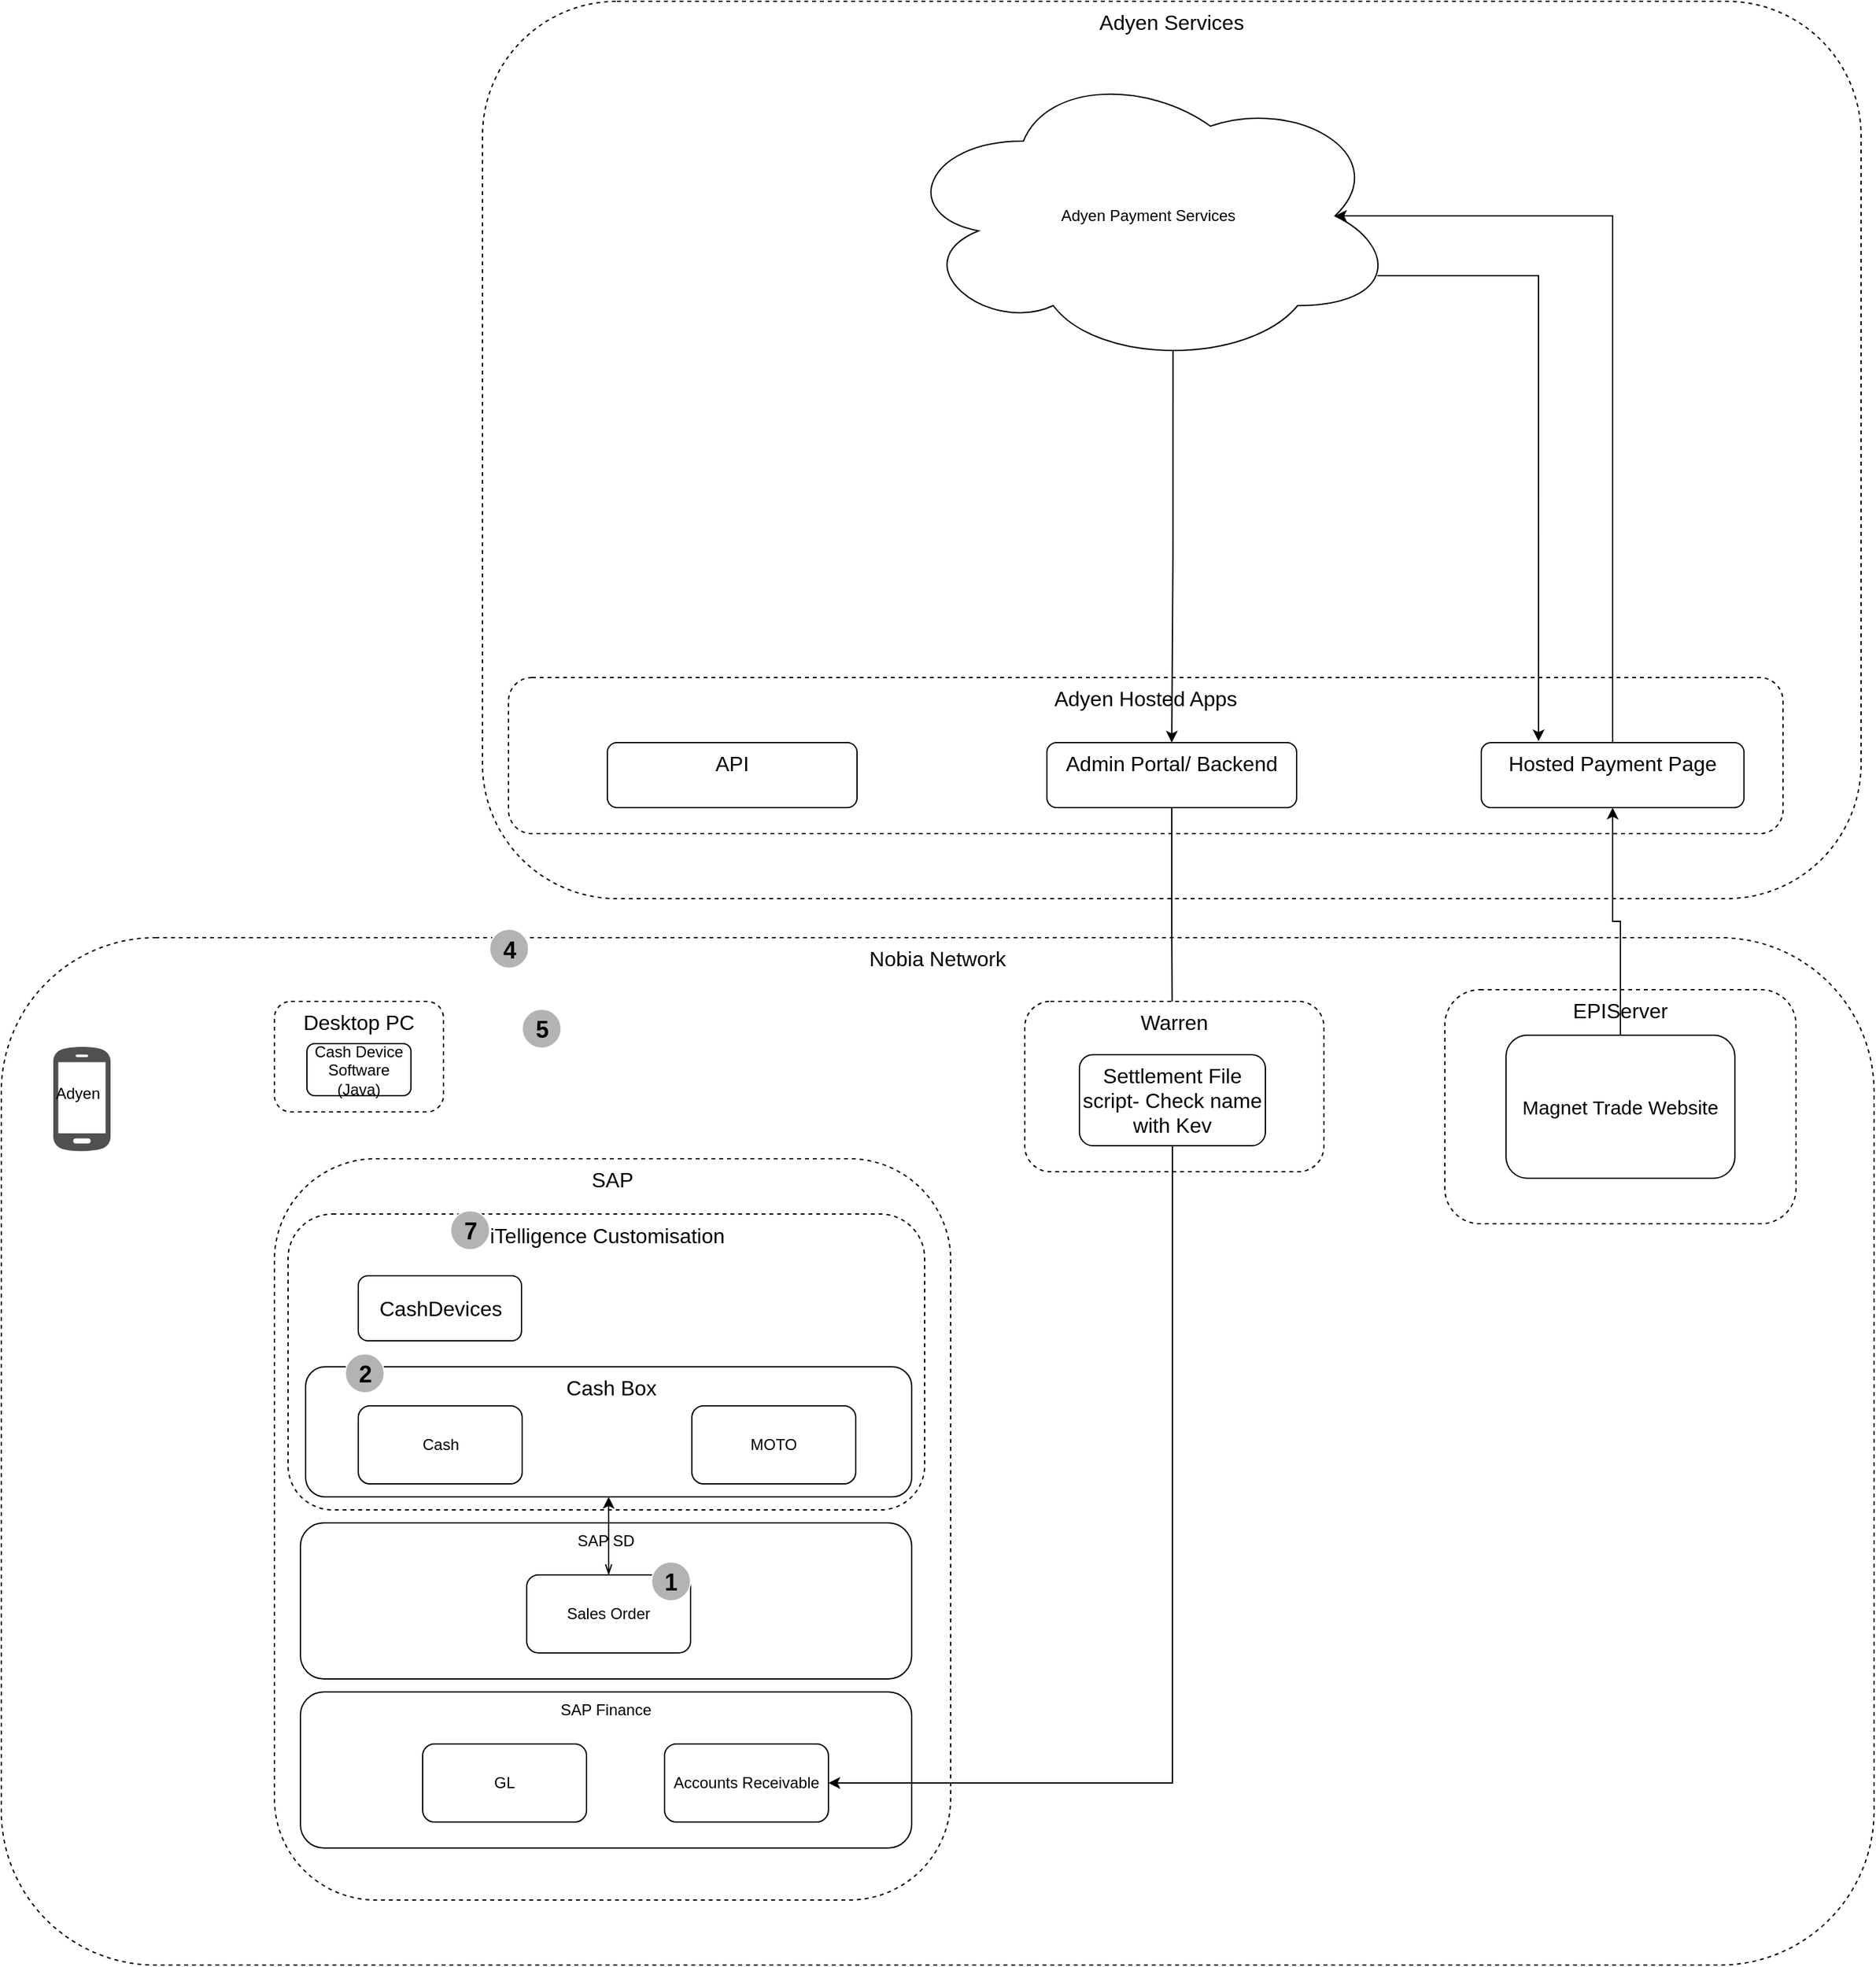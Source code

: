 <mxfile version="12.9.6" type="github" pages="6">
  <diagram id="xIO0eBuTLFJMR7J9Bv1W" name="As -Is Cash">
    <mxGraphModel dx="2249" dy="1943" grid="1" gridSize="10" guides="1" tooltips="1" connect="1" arrows="1" fold="1" page="1" pageScale="1" pageWidth="827" pageHeight="1169" math="0" shadow="0">
      <root>
        <mxCell id="0" />
        <mxCell id="1" parent="0" />
        <mxCell id="frtibMboyv9ZKoLcJmEE-11" value="&lt;font style=&quot;font-size: 16px&quot;&gt;Nobia Network&lt;/font&gt;" style="rounded=1;whiteSpace=wrap;html=1;dashed=1;verticalAlign=top;" parent="1" vertex="1">
          <mxGeometry x="-190" y="30" width="1440" height="790" as="geometry" />
        </mxCell>
        <mxCell id="TDyOzgDBT0jTo_tiXd7O-13" value="&lt;font style=&quot;font-size: 16px&quot;&gt;SAP&lt;/font&gt;" style="rounded=1;whiteSpace=wrap;html=1;dashed=1;verticalAlign=top;" parent="1" vertex="1">
          <mxGeometry x="20" y="200" width="520" height="570" as="geometry" />
        </mxCell>
        <mxCell id="frtibMboyv9ZKoLcJmEE-14" value="&lt;span style=&quot;font-size: 16px&quot;&gt;iTelligence Customisation&lt;/span&gt;" style="rounded=1;whiteSpace=wrap;html=1;dashed=1;verticalAlign=top;" parent="1" vertex="1">
          <mxGeometry x="30.5" y="242.5" width="489.5" height="227.5" as="geometry" />
        </mxCell>
        <mxCell id="frtibMboyv9ZKoLcJmEE-13" value="&lt;font style=&quot;font-size: 16px&quot;&gt;Adyen Services&lt;/font&gt;" style="rounded=1;whiteSpace=wrap;html=1;dashed=1;verticalAlign=top;" parent="1" vertex="1">
          <mxGeometry x="180" y="-690" width="1060" height="690" as="geometry" />
        </mxCell>
        <mxCell id="frtibMboyv9ZKoLcJmEE-6" value="&lt;span style=&quot;font-size: 16px&quot;&gt;Adyen Hosted Apps&lt;/span&gt;" style="rounded=1;whiteSpace=wrap;html=1;dashed=1;verticalAlign=top;" parent="1" vertex="1">
          <mxGeometry x="200" y="-170" width="980" height="120" as="geometry" />
        </mxCell>
        <mxCell id="TDyOzgDBT0jTo_tiXd7O-4" value="" style="shadow=0;dashed=0;html=1;strokeColor=none;fillColor=#505050;labelPosition=center;verticalLabelPosition=bottom;verticalAlign=top;outlineConnect=0;align=center;shape=mxgraph.office.devices.cell_phone_android_proportional;fontColor=#858585;" parent="1" vertex="1">
          <mxGeometry x="-150" y="113" width="44" height="82" as="geometry" />
        </mxCell>
        <mxCell id="TDyOzgDBT0jTo_tiXd7O-5" value="Adyen" style="text;html=1;resizable=0;points=[];autosize=1;align=left;verticalAlign=top;spacingTop=-4;fontColor=#000000;" parent="1" vertex="1">
          <mxGeometry x="-150" y="140" width="50" height="10" as="geometry" />
        </mxCell>
        <mxCell id="TDyOzgDBT0jTo_tiXd7O-6" value="&lt;font style=&quot;font-size: 16px&quot;&gt;Desktop PC&lt;/font&gt;" style="rounded=1;whiteSpace=wrap;html=1;dashed=1;verticalAlign=top;" parent="1" vertex="1">
          <mxGeometry x="20" y="79" width="130" height="85" as="geometry" />
        </mxCell>
        <mxCell id="TDyOzgDBT0jTo_tiXd7O-8" value="Cash Device Software (Java)" style="rounded=1;whiteSpace=wrap;html=1;" parent="1" vertex="1">
          <mxGeometry x="45" y="111.5" width="80" height="40" as="geometry" />
        </mxCell>
        <mxCell id="TDyOzgDBT0jTo_tiXd7O-9" value="" style="shape=image;html=1;verticalAlign=top;verticalLabelPosition=bottom;labelBackgroundColor=#ffffff;imageAspect=0;aspect=fixed;image=https://cdn4.iconfinder.com/data/icons/basic-ui-2-line/32/monitor-personal-computer-pc-desktop-128.png;fontColor=#545454;" parent="1" vertex="1">
          <mxGeometry x="-3.5" y="62" width="47" height="47" as="geometry" />
        </mxCell>
        <mxCell id="clGUQOmlezsDE1Nbsah8-5" style="edgeStyle=orthogonalEdgeStyle;rounded=0;orthogonalLoop=1;jettySize=auto;html=1;exitX=0.55;exitY=0.95;exitDx=0;exitDy=0;exitPerimeter=0;" edge="1" parent="1" source="TDyOzgDBT0jTo_tiXd7O-12" target="frtibMboyv9ZKoLcJmEE-9">
          <mxGeometry relative="1" as="geometry" />
        </mxCell>
        <mxCell id="clGUQOmlezsDE1Nbsah8-6" style="edgeStyle=orthogonalEdgeStyle;rounded=0;orthogonalLoop=1;jettySize=auto;html=1;exitX=0.96;exitY=0.7;exitDx=0;exitDy=0;exitPerimeter=0;entryX=0.218;entryY=-0.02;entryDx=0;entryDy=0;entryPerimeter=0;" edge="1" parent="1" source="TDyOzgDBT0jTo_tiXd7O-12" target="frtibMboyv9ZKoLcJmEE-5">
          <mxGeometry relative="1" as="geometry" />
        </mxCell>
        <mxCell id="TDyOzgDBT0jTo_tiXd7O-12" value="Adyen Payment Services" style="ellipse;shape=cloud;whiteSpace=wrap;html=1;" parent="1" vertex="1">
          <mxGeometry x="500" y="-640" width="383.5" height="230" as="geometry" />
        </mxCell>
        <mxCell id="TDyOzgDBT0jTo_tiXd7O-15" value="&amp;nbsp;Cash Box" style="rounded=1;whiteSpace=wrap;html=1;verticalAlign=top;fontSize=16;" parent="1" vertex="1">
          <mxGeometry x="44" y="360" width="466" height="100" as="geometry" />
        </mxCell>
        <mxCell id="TDyOzgDBT0jTo_tiXd7O-20" value="Cash" style="rounded=1;whiteSpace=wrap;html=1;" parent="1" vertex="1">
          <mxGeometry x="84.5" y="390" width="126" height="60" as="geometry" />
        </mxCell>
        <mxCell id="TDyOzgDBT0jTo_tiXd7O-21" value="MOTO" style="rounded=1;whiteSpace=wrap;html=1;" parent="1" vertex="1">
          <mxGeometry x="341" y="390" width="126" height="60" as="geometry" />
        </mxCell>
        <mxCell id="TDyOzgDBT0jTo_tiXd7O-22" value="SAP SD" style="rounded=1;whiteSpace=wrap;html=1;verticalAlign=top;" parent="1" vertex="1">
          <mxGeometry x="40" y="480" width="470" height="120" as="geometry" />
        </mxCell>
        <mxCell id="TDyOzgDBT0jTo_tiXd7O-24" style="edgeStyle=orthogonalEdgeStyle;rounded=0;orthogonalLoop=1;jettySize=auto;html=1;exitX=0.5;exitY=0;exitDx=0;exitDy=0;startArrow=openThin;startFill=0;endArrow=classic;endFill=1;" parent="1" source="TDyOzgDBT0jTo_tiXd7O-23" target="TDyOzgDBT0jTo_tiXd7O-15" edge="1">
          <mxGeometry relative="1" as="geometry" />
        </mxCell>
        <mxCell id="TDyOzgDBT0jTo_tiXd7O-23" value="Sales Order" style="rounded=1;whiteSpace=wrap;html=1;" parent="1" vertex="1">
          <mxGeometry x="214" y="520" width="126" height="60" as="geometry" />
        </mxCell>
        <mxCell id="TDyOzgDBT0jTo_tiXd7O-10" value="&lt;b&gt;&lt;font style=&quot;font-size: 18px&quot;&gt;1&lt;/font&gt;&lt;/b&gt;" style="ellipse;whiteSpace=wrap;html=1;aspect=fixed;strokeColor=#FFFFFF;fillColor=#B3B3B3;fontSize=20;" parent="1" vertex="1">
          <mxGeometry x="310" y="510" width="30" height="30" as="geometry" />
        </mxCell>
        <mxCell id="TDyOzgDBT0jTo_tiXd7O-38" value="&lt;b&gt;&lt;font style=&quot;font-size: 18px&quot;&gt;2&lt;/font&gt;&lt;/b&gt;" style="ellipse;whiteSpace=wrap;html=1;aspect=fixed;strokeColor=#FFFFFF;fillColor=#B3B3B3;fontSize=20;" parent="1" vertex="1">
          <mxGeometry x="74.5" y="350" width="30" height="30" as="geometry" />
        </mxCell>
        <mxCell id="TDyOzgDBT0jTo_tiXd7O-40" value="&lt;b&gt;&lt;font style=&quot;font-size: 18px&quot;&gt;4&lt;/font&gt;&lt;/b&gt;" style="ellipse;whiteSpace=wrap;html=1;aspect=fixed;strokeColor=#FFFFFF;fillColor=#B3B3B3;fontSize=20;" parent="1" vertex="1">
          <mxGeometry x="185.5" y="23.5" width="30" height="30" as="geometry" />
        </mxCell>
        <mxCell id="TDyOzgDBT0jTo_tiXd7O-41" value="&lt;b&gt;&lt;font style=&quot;font-size: 18px&quot;&gt;5&lt;/font&gt;&lt;/b&gt;" style="ellipse;whiteSpace=wrap;html=1;aspect=fixed;strokeColor=#FFFFFF;fillColor=#B3B3B3;fontSize=20;" parent="1" vertex="1">
          <mxGeometry x="210.5" y="85" width="30" height="30" as="geometry" />
        </mxCell>
        <mxCell id="TDyOzgDBT0jTo_tiXd7O-43" value="&lt;b&gt;&lt;font style=&quot;font-size: 18px&quot;&gt;7&lt;/font&gt;&lt;/b&gt;" style="ellipse;whiteSpace=wrap;html=1;aspect=fixed;strokeColor=#FFFFFF;fillColor=#B3B3B3;fontSize=20;" parent="1" vertex="1">
          <mxGeometry x="155.5" y="240" width="30" height="30" as="geometry" />
        </mxCell>
        <mxCell id="frtibMboyv9ZKoLcJmEE-1" value="CashDevices" style="rounded=1;whiteSpace=wrap;html=1;fontSize=16;" parent="1" vertex="1">
          <mxGeometry x="84.5" y="290" width="125.5" height="50" as="geometry" />
        </mxCell>
        <mxCell id="frtibMboyv9ZKoLcJmEE-4" value="&lt;font style=&quot;font-size: 16px&quot;&gt;EPIServer&lt;/font&gt;" style="rounded=1;whiteSpace=wrap;html=1;dashed=1;verticalAlign=top;" parent="1" vertex="1">
          <mxGeometry x="920" y="70" width="270" height="180" as="geometry" />
        </mxCell>
        <mxCell id="clGUQOmlezsDE1Nbsah8-4" style="edgeStyle=orthogonalEdgeStyle;rounded=0;orthogonalLoop=1;jettySize=auto;html=1;exitX=0.75;exitY=0;exitDx=0;exitDy=0;entryX=0.875;entryY=0.5;entryDx=0;entryDy=0;entryPerimeter=0;" edge="1" parent="1" source="frtibMboyv9ZKoLcJmEE-5" target="TDyOzgDBT0jTo_tiXd7O-12">
          <mxGeometry relative="1" as="geometry">
            <Array as="points">
              <mxPoint x="1049" y="-120" />
              <mxPoint x="1049" y="-525" />
            </Array>
          </mxGeometry>
        </mxCell>
        <mxCell id="frtibMboyv9ZKoLcJmEE-5" value="&lt;span style=&quot;font-size: 16px&quot;&gt;Hosted Payment Page&lt;/span&gt;" style="rounded=1;whiteSpace=wrap;html=1;verticalAlign=top;" parent="1" vertex="1">
          <mxGeometry x="948" y="-120" width="202" height="50" as="geometry" />
        </mxCell>
        <mxCell id="clGUQOmlezsDE1Nbsah8-1" style="edgeStyle=orthogonalEdgeStyle;rounded=0;orthogonalLoop=1;jettySize=auto;html=1;exitX=0.5;exitY=1;exitDx=0;exitDy=0;" edge="1" parent="1" source="frtibMboyv9ZKoLcJmEE-9" target="frtibMboyv9ZKoLcJmEE-19">
          <mxGeometry relative="1" as="geometry" />
        </mxCell>
        <mxCell id="frtibMboyv9ZKoLcJmEE-9" value="&lt;span style=&quot;font-size: 16px&quot;&gt;Admin Portal/ Backend&lt;/span&gt;" style="rounded=1;whiteSpace=wrap;html=1;verticalAlign=top;" parent="1" vertex="1">
          <mxGeometry x="614" y="-120" width="192" height="50" as="geometry" />
        </mxCell>
        <mxCell id="clGUQOmlezsDE1Nbsah8-3" style="edgeStyle=orthogonalEdgeStyle;rounded=0;orthogonalLoop=1;jettySize=auto;html=1;exitX=0.5;exitY=0;exitDx=0;exitDy=0;" edge="1" parent="1" source="frtibMboyv9ZKoLcJmEE-12" target="frtibMboyv9ZKoLcJmEE-5">
          <mxGeometry relative="1" as="geometry" />
        </mxCell>
        <mxCell id="frtibMboyv9ZKoLcJmEE-12" value="&lt;font style=&quot;font-size: 15px&quot;&gt;Magnet Trade Website&lt;/font&gt;" style="rounded=1;whiteSpace=wrap;html=1;" parent="1" vertex="1">
          <mxGeometry x="967" y="105" width="176" height="110" as="geometry" />
        </mxCell>
        <mxCell id="frtibMboyv9ZKoLcJmEE-15" value="SAP Finance" style="rounded=1;whiteSpace=wrap;html=1;verticalAlign=top;" parent="1" vertex="1">
          <mxGeometry x="40" y="610" width="470" height="120" as="geometry" />
        </mxCell>
        <mxCell id="frtibMboyv9ZKoLcJmEE-16" value="GL" style="rounded=1;whiteSpace=wrap;html=1;" parent="1" vertex="1">
          <mxGeometry x="134" y="650" width="126" height="60" as="geometry" />
        </mxCell>
        <mxCell id="frtibMboyv9ZKoLcJmEE-17" value="Accounts Receivable" style="rounded=1;whiteSpace=wrap;html=1;" parent="1" vertex="1">
          <mxGeometry x="320" y="650" width="126" height="60" as="geometry" />
        </mxCell>
        <mxCell id="frtibMboyv9ZKoLcJmEE-18" value="&lt;font style=&quot;font-size: 16px&quot;&gt;Warren&lt;/font&gt;" style="rounded=1;whiteSpace=wrap;html=1;dashed=1;verticalAlign=top;" parent="1" vertex="1">
          <mxGeometry x="597" y="79" width="230" height="131" as="geometry" />
        </mxCell>
        <mxCell id="clGUQOmlezsDE1Nbsah8-2" style="edgeStyle=orthogonalEdgeStyle;rounded=0;orthogonalLoop=1;jettySize=auto;html=1;exitX=0.5;exitY=1;exitDx=0;exitDy=0;entryX=1;entryY=0.5;entryDx=0;entryDy=0;" edge="1" parent="1" source="frtibMboyv9ZKoLcJmEE-19" target="frtibMboyv9ZKoLcJmEE-17">
          <mxGeometry relative="1" as="geometry" />
        </mxCell>
        <mxCell id="frtibMboyv9ZKoLcJmEE-19" value="Settlement File script- Check name with Kev" style="rounded=1;whiteSpace=wrap;html=1;fontSize=16;" parent="1" vertex="1">
          <mxGeometry x="639" y="120" width="143" height="70" as="geometry" />
        </mxCell>
        <mxCell id="clGUQOmlezsDE1Nbsah8-7" value="&lt;span style=&quot;font-size: 16px&quot;&gt;API&lt;/span&gt;" style="rounded=1;whiteSpace=wrap;html=1;verticalAlign=top;" vertex="1" parent="1">
          <mxGeometry x="276" y="-120" width="192" height="50" as="geometry" />
        </mxCell>
      </root>
    </mxGraphModel>
  </diagram>
  <diagram name="As-Is Moto" id="Q48hwFeHaKPCLVD3g06s">
    
    <mxGraphModel dx="2036" dy="1798" grid="1" gridSize="10" guides="1" tooltips="1" connect="1" arrows="1" fold="1" page="1" pageScale="1" pageWidth="827" pageHeight="1169" math="0" shadow="0">
      
      <root>
        
        <mxCell id="7id4nvvQ8fC_rQ_MZ3YC-0" />
        
        <mxCell id="7id4nvvQ8fC_rQ_MZ3YC-1" parent="7id4nvvQ8fC_rQ_MZ3YC-0" />
        
        <mxCell id="7id4nvvQ8fC_rQ_MZ3YC-2" style="edgeStyle=orthogonalEdgeStyle;rounded=0;orthogonalLoop=1;jettySize=auto;html=1;entryX=0.07;entryY=0.4;entryDx=0;entryDy=0;entryPerimeter=0;startArrow=none;startFill=0;endArrow=classic;endFill=1;" parent="7id4nvvQ8fC_rQ_MZ3YC-1" source="7id4nvvQ8fC_rQ_MZ3YC-3" target="7id4nvvQ8fC_rQ_MZ3YC-10" edge="1">
          
          <mxGeometry relative="1" as="geometry" />
          
        </mxCell>
        
        <mxCell id="7id4nvvQ8fC_rQ_MZ3YC-3" value="" style="shadow=0;dashed=0;html=1;strokeColor=none;fillColor=#505050;labelPosition=center;verticalLabelPosition=bottom;verticalAlign=top;outlineConnect=0;align=center;shape=mxgraph.office.devices.cell_phone_android_proportional;fontColor=#858585;" parent="7id4nvvQ8fC_rQ_MZ3YC-1" vertex="1">
          
          <mxGeometry x="63" y="18" width="44" height="82" as="geometry" />
          
        </mxCell>
        
        <mxCell id="7id4nvvQ8fC_rQ_MZ3YC-4" value="Adyen" style="text;html=1;resizable=0;points=[];autosize=1;align=left;verticalAlign=top;spacingTop=-4;fontColor=#000000;" parent="7id4nvvQ8fC_rQ_MZ3YC-1" vertex="1">
          
          <mxGeometry x="64.5" y="43.5" width="50" height="10" as="geometry" />
          
        </mxCell>
        
        <mxCell id="7id4nvvQ8fC_rQ_MZ3YC-5" value="&lt;font style=&quot;font-size: 16px&quot;&gt;Desktop PC&lt;/font&gt;" style="rounded=1;whiteSpace=wrap;html=1;dashed=1;verticalAlign=top;" parent="7id4nvvQ8fC_rQ_MZ3YC-1" vertex="1">
          
          <mxGeometry x="20" y="130" width="130" height="85" as="geometry" />
          
        </mxCell>
        
        <mxCell id="7id4nvvQ8fC_rQ_MZ3YC-6" style="edgeStyle=orthogonalEdgeStyle;rounded=0;html=1;exitX=0.5;exitY=0;exitDx=0;exitDy=0;jettySize=auto;orthogonalLoop=1;fontColor=#545454;endArrow=classic;endFill=1;startArrow=none;startFill=0;" parent="7id4nvvQ8fC_rQ_MZ3YC-1" edge="1">
          
          <mxGeometry relative="1" as="geometry">
            
            <mxPoint x="69" y="163" as="sourcePoint" />
            
            <mxPoint x="69" y="100" as="targetPoint" />
            
          </mxGeometry>
          
        </mxCell>
        
        <mxCell id="7id4nvvQ8fC_rQ_MZ3YC-7" value="Java App" style="rounded=1;whiteSpace=wrap;html=1;" parent="7id4nvvQ8fC_rQ_MZ3YC-1" vertex="1">
          
          <mxGeometry x="45" y="162.5" width="80" height="40" as="geometry" />
          
        </mxCell>
        
        <mxCell id="7id4nvvQ8fC_rQ_MZ3YC-8" value="" style="shape=image;html=1;verticalAlign=top;verticalLabelPosition=bottom;labelBackgroundColor=#ffffff;imageAspect=0;aspect=fixed;image=https://cdn4.iconfinder.com/data/icons/basic-ui-2-line/32/monitor-personal-computer-pc-desktop-128.png;fontColor=#545454;" parent="7id4nvvQ8fC_rQ_MZ3YC-1" vertex="1">
          
          <mxGeometry x="-3.5" y="113" width="47" height="47" as="geometry" />
          
        </mxCell>
        
        <mxCell id="7id4nvvQ8fC_rQ_MZ3YC-9" style="edgeStyle=orthogonalEdgeStyle;rounded=0;orthogonalLoop=1;jettySize=auto;html=1;exitX=0.16;exitY=0.55;exitDx=0;exitDy=0;exitPerimeter=0;startArrow=none;startFill=0;endArrow=classic;endFill=1;" parent="7id4nvvQ8fC_rQ_MZ3YC-1" source="7id4nvvQ8fC_rQ_MZ3YC-10" edge="1">
          
          <mxGeometry relative="1" as="geometry">
            
            <mxPoint x="110" y="85" as="targetPoint" />
            
          </mxGeometry>
          
        </mxCell>
        
        <mxCell id="7id4nvvQ8fC_rQ_MZ3YC-10" value="Adyen Payment Services" style="ellipse;shape=cloud;whiteSpace=wrap;html=1;" parent="7id4nvvQ8fC_rQ_MZ3YC-1" vertex="1">
          
          <mxGeometry x="241" y="-9" width="313" height="170" as="geometry" />
          
        </mxCell>
        
        <mxCell id="7id4nvvQ8fC_rQ_MZ3YC-11" value="&lt;font style=&quot;font-size: 16px&quot;&gt;SAP&lt;/font&gt;" style="rounded=1;whiteSpace=wrap;html=1;dashed=1;verticalAlign=top;" parent="7id4nvvQ8fC_rQ_MZ3YC-1" vertex="1">
          
          <mxGeometry x="20" y="280" width="520" height="370" as="geometry" />
          
        </mxCell>
        
        <mxCell id="7id4nvvQ8fC_rQ_MZ3YC-12" value="itelligence Cash Device Software" style="rounded=1;whiteSpace=wrap;html=1;verticalAlign=top;" parent="7id4nvvQ8fC_rQ_MZ3YC-1" vertex="1">
          
          <mxGeometry x="44" y="320" width="466" height="140" as="geometry" />
          
        </mxCell>
        
        <mxCell id="7id4nvvQ8fC_rQ_MZ3YC-13" style="edgeStyle=orthogonalEdgeStyle;rounded=0;orthogonalLoop=1;jettySize=auto;html=1;exitX=0.15;exitY=-0.031;exitDx=0;exitDy=0;startArrow=openThin;startFill=0;endArrow=classic;endFill=1;exitPerimeter=0;entryX=0.25;entryY=1;entryDx=0;entryDy=0;" parent="7id4nvvQ8fC_rQ_MZ3YC-1" source="7id4nvvQ8fC_rQ_MZ3YC-14" target="7id4nvvQ8fC_rQ_MZ3YC-7" edge="1">
          
          <mxGeometry relative="1" as="geometry">
            
            <Array as="points">
              
              <mxPoint x="108" y="365" />
              
              <mxPoint x="110" y="365" />
              
              <mxPoint x="110" y="250" />
              
              <mxPoint x="65" y="250" />
              
            </Array>
            
          </mxGeometry>
          
        </mxCell>
        
        <mxCell id="7id4nvvQ8fC_rQ_MZ3YC-14" value="Cash" style="rounded=1;whiteSpace=wrap;html=1;" parent="7id4nvvQ8fC_rQ_MZ3YC-1" vertex="1">
          
          <mxGeometry x="89.5" y="365" width="126" height="60" as="geometry" />
          
        </mxCell>
        
        <mxCell id="7id4nvvQ8fC_rQ_MZ3YC-15" style="edgeStyle=orthogonalEdgeStyle;rounded=0;orthogonalLoop=1;jettySize=auto;html=1;exitX=0.5;exitY=0;exitDx=0;exitDy=0;entryX=0.55;entryY=0.95;entryDx=0;entryDy=0;entryPerimeter=0;startArrow=none;startFill=0;endArrow=classic;endFill=1;" parent="7id4nvvQ8fC_rQ_MZ3YC-1" edge="1">
          
          <mxGeometry relative="1" as="geometry">
            
            <mxPoint x="383" y="360" as="sourcePoint" />
            
            <mxPoint x="383" y="153" as="targetPoint" />
            
          </mxGeometry>
          
        </mxCell>
        
        <mxCell id="7id4nvvQ8fC_rQ_MZ3YC-16" value="MOTO" style="rounded=1;whiteSpace=wrap;html=1;" parent="7id4nvvQ8fC_rQ_MZ3YC-1" vertex="1">
          
          <mxGeometry x="350" y="360" width="126" height="60" as="geometry" />
          
        </mxCell>
        
        <mxCell id="7id4nvvQ8fC_rQ_MZ3YC-17" value="Core SAP" style="rounded=1;whiteSpace=wrap;html=1;verticalAlign=top;" parent="7id4nvvQ8fC_rQ_MZ3YC-1" vertex="1">
          
          <mxGeometry x="40" y="480" width="470" height="120" as="geometry" />
          
        </mxCell>
        
        <mxCell id="7id4nvvQ8fC_rQ_MZ3YC-18" style="edgeStyle=orthogonalEdgeStyle;rounded=0;orthogonalLoop=1;jettySize=auto;html=1;exitX=0.5;exitY=0;exitDx=0;exitDy=0;startArrow=openThin;startFill=0;endArrow=classic;endFill=1;" parent="7id4nvvQ8fC_rQ_MZ3YC-1" source="7id4nvvQ8fC_rQ_MZ3YC-19" target="7id4nvvQ8fC_rQ_MZ3YC-12" edge="1">
          
          <mxGeometry relative="1" as="geometry" />
          
        </mxCell>
        
        <mxCell id="7id4nvvQ8fC_rQ_MZ3YC-19" value="Sales Order" style="rounded=1;whiteSpace=wrap;html=1;" parent="7id4nvvQ8fC_rQ_MZ3YC-1" vertex="1">
          
          <mxGeometry x="212" y="520" width="126" height="60" as="geometry" />
          
        </mxCell>
        
        <mxCell id="7id4nvvQ8fC_rQ_MZ3YC-20" value="&lt;b&gt;&lt;font style=&quot;font-size: 18px&quot;&gt;1&lt;/font&gt;&lt;/b&gt;" style="ellipse;whiteSpace=wrap;html=1;aspect=fixed;strokeColor=#FFFFFF;fillColor=#B3B3B3;fontSize=20;" parent="7id4nvvQ8fC_rQ_MZ3YC-1" vertex="1">
          
          <mxGeometry x="310" y="510" width="30" height="30" as="geometry" />
          
        </mxCell>
        
        <mxCell id="7id4nvvQ8fC_rQ_MZ3YC-21" style="edgeStyle=orthogonalEdgeStyle;rounded=0;orthogonalLoop=1;jettySize=auto;html=1;entryX=0.5;entryY=0;entryDx=0;entryDy=0;startArrow=none;startFill=0;endArrow=classic;endFill=1;" parent="7id4nvvQ8fC_rQ_MZ3YC-1" edge="1">
          
          <mxGeometry relative="1" as="geometry">
            
            <mxPoint x="96" y="100" as="sourcePoint" />
            
            <mxPoint x="96" y="163" as="targetPoint" />
            
          </mxGeometry>
          
        </mxCell>
        
        <mxCell id="7id4nvvQ8fC_rQ_MZ3YC-22" style="edgeStyle=orthogonalEdgeStyle;rounded=0;orthogonalLoop=1;jettySize=auto;html=1;exitX=0.75;exitY=1;exitDx=0;exitDy=0;startArrow=none;startFill=0;endArrow=classic;endFill=1;" parent="7id4nvvQ8fC_rQ_MZ3YC-1" source="7id4nvvQ8fC_rQ_MZ3YC-7" target="7id4nvvQ8fC_rQ_MZ3YC-14" edge="1">
          
          <mxGeometry relative="1" as="geometry">
            
            <Array as="points">
              
              <mxPoint x="105" y="240" />
              
              <mxPoint x="153" y="240" />
              
            </Array>
            
          </mxGeometry>
          
        </mxCell>
        
        <mxCell id="7id4nvvQ8fC_rQ_MZ3YC-23" style="edgeStyle=orthogonalEdgeStyle;rounded=0;orthogonalLoop=1;jettySize=auto;html=1;exitX=0.55;exitY=0.95;exitDx=0;exitDy=0;exitPerimeter=0;startArrow=none;startFill=0;endArrow=classic;endFill=1;" parent="7id4nvvQ8fC_rQ_MZ3YC-1" edge="1">
          
          <mxGeometry relative="1" as="geometry">
            
            <mxPoint x="436" y="153" as="sourcePoint" />
            
            <mxPoint x="436" y="360" as="targetPoint" />
            
          </mxGeometry>
          
        </mxCell>
        
        <mxCell id="7id4nvvQ8fC_rQ_MZ3YC-24" value="&lt;b&gt;&lt;font style=&quot;font-size: 18px&quot;&gt;2&lt;/font&gt;&lt;/b&gt;" style="ellipse;whiteSpace=wrap;html=1;aspect=fixed;strokeColor=#FFFFFF;fillColor=#B3B3B3;fontSize=20;" parent="7id4nvvQ8fC_rQ_MZ3YC-1" vertex="1">
          
          <mxGeometry x="338" y="350" width="30" height="30" as="geometry" />
          
        </mxCell>
        
        <mxCell id="7id4nvvQ8fC_rQ_MZ3YC-25" value="&lt;b&gt;&lt;font style=&quot;font-size: 18px&quot;&gt;3&lt;/font&gt;&lt;/b&gt;" style="ellipse;whiteSpace=wrap;html=1;aspect=fixed;strokeColor=#FFFFFF;fillColor=#B3B3B3;fontSize=20;" parent="7id4nvvQ8fC_rQ_MZ3YC-1" vertex="1">
          
          <mxGeometry x="350" y="172.5" width="30" height="30" as="geometry" />
          
        </mxCell>
        
        <mxCell id="7id4nvvQ8fC_rQ_MZ3YC-26" value="&lt;b&gt;&lt;font style=&quot;font-size: 18px&quot;&gt;4&lt;/font&gt;&lt;/b&gt;" style="ellipse;whiteSpace=wrap;html=1;aspect=fixed;strokeColor=#FFFFFF;fillColor=#B3B3B3;fontSize=20;" parent="7id4nvvQ8fC_rQ_MZ3YC-1" vertex="1">
          
          <mxGeometry x="450" y="172.5" width="30" height="30" as="geometry" />
          
        </mxCell>
        
      </root>
      
    </mxGraphModel>
    
  </diagram>
  <diagram name="Option 1- Cash" id="xOFfAIpsOozWni8xvBJG">
    
    <mxGraphModel dx="1449" dy="1798" grid="1" gridSize="10" guides="1" tooltips="1" connect="1" arrows="1" fold="1" page="1" pageScale="1" pageWidth="827" pageHeight="1169" math="0" shadow="0">
      
      <root>
        
        <mxCell id="Wl4bnLOY16EAsJsb458f-0" />
        
        <mxCell id="Wl4bnLOY16EAsJsb458f-1" parent="Wl4bnLOY16EAsJsb458f-0" />
        
        <mxCell id="Wl4bnLOY16EAsJsb458f-2" style="edgeStyle=orthogonalEdgeStyle;rounded=0;orthogonalLoop=1;jettySize=auto;html=1;entryX=0.07;entryY=0.4;entryDx=0;entryDy=0;entryPerimeter=0;startArrow=none;startFill=0;endArrow=classic;endFill=1;" parent="Wl4bnLOY16EAsJsb458f-1" source="Wl4bnLOY16EAsJsb458f-3" target="Wl4bnLOY16EAsJsb458f-10" edge="1">
          
          <mxGeometry relative="1" as="geometry" />
          
        </mxCell>
        
        <mxCell id="Wl4bnLOY16EAsJsb458f-3" value="" style="shadow=0;dashed=0;html=1;strokeColor=none;fillColor=#505050;labelPosition=center;verticalLabelPosition=bottom;verticalAlign=top;outlineConnect=0;align=center;shape=mxgraph.office.devices.cell_phone_android_proportional;fontColor=#858585;" parent="Wl4bnLOY16EAsJsb458f-1" vertex="1">
          
          <mxGeometry x="63" y="18" width="44" height="82" as="geometry" />
          
        </mxCell>
        
        <mxCell id="Wl4bnLOY16EAsJsb458f-4" value="Adyen" style="text;html=1;resizable=0;points=[];autosize=1;align=left;verticalAlign=top;spacingTop=-4;fontColor=#000000;" parent="Wl4bnLOY16EAsJsb458f-1" vertex="1">
          
          <mxGeometry x="64.5" y="43.5" width="50" height="10" as="geometry" />
          
        </mxCell>
        
        <mxCell id="Wl4bnLOY16EAsJsb458f-9" style="edgeStyle=orthogonalEdgeStyle;rounded=0;orthogonalLoop=1;jettySize=auto;html=1;exitX=0.16;exitY=0.55;exitDx=0;exitDy=0;exitPerimeter=0;startArrow=none;startFill=0;endArrow=classic;endFill=1;" parent="Wl4bnLOY16EAsJsb458f-1" source="Wl4bnLOY16EAsJsb458f-10" edge="1">
          
          <mxGeometry relative="1" as="geometry">
            
            <mxPoint x="110" y="85" as="targetPoint" />
            
          </mxGeometry>
          
        </mxCell>
        
        <mxCell id="Wl4bnLOY16EAsJsb458f-10" value="Adyen Payment Services" style="ellipse;shape=cloud;whiteSpace=wrap;html=1;" parent="Wl4bnLOY16EAsJsb458f-1" vertex="1">
          
          <mxGeometry x="241" y="-9" width="313" height="170" as="geometry" />
          
        </mxCell>
        
        <mxCell id="Wl4bnLOY16EAsJsb458f-11" value="&lt;font style=&quot;font-size: 16px&quot;&gt;SAP&lt;/font&gt;" style="rounded=1;whiteSpace=wrap;html=1;dashed=1;verticalAlign=top;" parent="Wl4bnLOY16EAsJsb458f-1" vertex="1">
          
          <mxGeometry x="20" y="280" width="520" height="370" as="geometry" />
          
        </mxCell>
        
        <mxCell id="Wl4bnLOY16EAsJsb458f-12" value="itelligence Cash Device Software" style="rounded=1;whiteSpace=wrap;html=1;verticalAlign=top;" parent="Wl4bnLOY16EAsJsb458f-1" vertex="1">
          
          <mxGeometry x="44" y="320" width="466" height="140" as="geometry" />
          
        </mxCell>
        
        <mxCell id="Wl4bnLOY16EAsJsb458f-13" style="edgeStyle=orthogonalEdgeStyle;rounded=0;orthogonalLoop=1;jettySize=auto;html=1;exitX=0.15;exitY=-0.031;exitDx=0;exitDy=0;startArrow=openThin;startFill=0;endArrow=classic;endFill=1;exitPerimeter=0;" parent="Wl4bnLOY16EAsJsb458f-1" source="Wl4bnLOY16EAsJsb458f-14" target="Wl4bnLOY16EAsJsb458f-3" edge="1">
          
          <mxGeometry relative="1" as="geometry">
            
            <Array as="points">
              
              <mxPoint x="108" y="365" />
              
              <mxPoint x="110" y="365" />
              
              <mxPoint x="110" y="250" />
              
              <mxPoint x="65" y="250" />
              
            </Array>
            
            <mxPoint x="65" y="203" as="targetPoint" />
            
          </mxGeometry>
          
        </mxCell>
        
        <mxCell id="Wl4bnLOY16EAsJsb458f-14" value="Cash" style="rounded=1;whiteSpace=wrap;html=1;" parent="Wl4bnLOY16EAsJsb458f-1" vertex="1">
          
          <mxGeometry x="89.5" y="365" width="126" height="60" as="geometry" />
          
        </mxCell>
        
        <mxCell id="Wl4bnLOY16EAsJsb458f-15" style="edgeStyle=orthogonalEdgeStyle;rounded=0;orthogonalLoop=1;jettySize=auto;html=1;exitX=0.5;exitY=0;exitDx=0;exitDy=0;entryX=0.55;entryY=0.95;entryDx=0;entryDy=0;entryPerimeter=0;startArrow=none;startFill=0;endArrow=classic;endFill=1;" parent="Wl4bnLOY16EAsJsb458f-1" edge="1">
          
          <mxGeometry relative="1" as="geometry">
            
            <mxPoint x="383" y="360" as="sourcePoint" />
            
            <mxPoint x="383" y="153" as="targetPoint" />
            
          </mxGeometry>
          
        </mxCell>
        
        <mxCell id="Wl4bnLOY16EAsJsb458f-16" value="MOTO" style="rounded=1;whiteSpace=wrap;html=1;" parent="Wl4bnLOY16EAsJsb458f-1" vertex="1">
          
          <mxGeometry x="350" y="360" width="126" height="60" as="geometry" />
          
        </mxCell>
        
        <mxCell id="Wl4bnLOY16EAsJsb458f-17" value="Core SAP" style="rounded=1;whiteSpace=wrap;html=1;verticalAlign=top;" parent="Wl4bnLOY16EAsJsb458f-1" vertex="1">
          
          <mxGeometry x="40" y="480" width="470" height="120" as="geometry" />
          
        </mxCell>
        
        <mxCell id="Wl4bnLOY16EAsJsb458f-18" style="edgeStyle=orthogonalEdgeStyle;rounded=0;orthogonalLoop=1;jettySize=auto;html=1;exitX=0.5;exitY=0;exitDx=0;exitDy=0;startArrow=openThin;startFill=0;endArrow=classic;endFill=1;" parent="Wl4bnLOY16EAsJsb458f-1" source="Wl4bnLOY16EAsJsb458f-19" target="Wl4bnLOY16EAsJsb458f-12" edge="1">
          
          <mxGeometry relative="1" as="geometry" />
          
        </mxCell>
        
        <mxCell id="Wl4bnLOY16EAsJsb458f-19" value="Sales Order" style="rounded=1;whiteSpace=wrap;html=1;" parent="Wl4bnLOY16EAsJsb458f-1" vertex="1">
          
          <mxGeometry x="212" y="520" width="126" height="60" as="geometry" />
          
        </mxCell>
        
        <mxCell id="Wl4bnLOY16EAsJsb458f-20" value="&lt;b&gt;&lt;font style=&quot;font-size: 18px&quot;&gt;1&lt;/font&gt;&lt;/b&gt;" style="ellipse;whiteSpace=wrap;html=1;aspect=fixed;strokeColor=#FFFFFF;fillColor=#B3B3B3;fontSize=20;" parent="Wl4bnLOY16EAsJsb458f-1" vertex="1">
          
          <mxGeometry x="310" y="510" width="30" height="30" as="geometry" />
          
        </mxCell>
        
        <mxCell id="Wl4bnLOY16EAsJsb458f-22" style="edgeStyle=orthogonalEdgeStyle;rounded=0;orthogonalLoop=1;jettySize=auto;html=1;startArrow=none;startFill=0;endArrow=classic;endFill=1;" parent="Wl4bnLOY16EAsJsb458f-1" source="Wl4bnLOY16EAsJsb458f-3" target="Wl4bnLOY16EAsJsb458f-14" edge="1">
          
          <mxGeometry relative="1" as="geometry">
            
            <Array as="points">
              
              <mxPoint x="105" y="240" />
              
              <mxPoint x="153" y="240" />
              
            </Array>
            
            <mxPoint x="105" y="203" as="sourcePoint" />
            
          </mxGeometry>
          
        </mxCell>
        
        <mxCell id="Wl4bnLOY16EAsJsb458f-23" style="edgeStyle=orthogonalEdgeStyle;rounded=0;orthogonalLoop=1;jettySize=auto;html=1;exitX=0.55;exitY=0.95;exitDx=0;exitDy=0;exitPerimeter=0;startArrow=none;startFill=0;endArrow=classic;endFill=1;" parent="Wl4bnLOY16EAsJsb458f-1" edge="1">
          
          <mxGeometry relative="1" as="geometry">
            
            <mxPoint x="436" y="153" as="sourcePoint" />
            
            <mxPoint x="436" y="360" as="targetPoint" />
            
          </mxGeometry>
          
        </mxCell>
        
        <mxCell id="Wl4bnLOY16EAsJsb458f-24" value="&lt;b&gt;&lt;font style=&quot;font-size: 18px&quot;&gt;2&lt;/font&gt;&lt;/b&gt;" style="ellipse;whiteSpace=wrap;html=1;aspect=fixed;strokeColor=#FFFFFF;fillColor=#B3B3B3;fontSize=20;" parent="Wl4bnLOY16EAsJsb458f-1" vertex="1">
          
          <mxGeometry x="74.5" y="350" width="30" height="30" as="geometry" />
          
        </mxCell>
        
        <mxCell id="Wl4bnLOY16EAsJsb458f-26" value="&lt;b&gt;&lt;font style=&quot;font-size: 18px&quot;&gt;4&lt;/font&gt;&lt;/b&gt;" style="ellipse;whiteSpace=wrap;html=1;aspect=fixed;strokeColor=#FFFFFF;fillColor=#B3B3B3;fontSize=20;" parent="Wl4bnLOY16EAsJsb458f-1" vertex="1">
          
          <mxGeometry x="185.5" y="37.5" width="30" height="30" as="geometry" />
          
        </mxCell>
        
        <mxCell id="Wl4bnLOY16EAsJsb458f-27" value="&lt;b&gt;&lt;font style=&quot;font-size: 18px&quot;&gt;5&lt;/font&gt;&lt;/b&gt;" style="ellipse;whiteSpace=wrap;html=1;aspect=fixed;strokeColor=#FFFFFF;fillColor=#B3B3B3;fontSize=20;" parent="Wl4bnLOY16EAsJsb458f-1" vertex="1">
          
          <mxGeometry x="210.5" y="79" width="30" height="30" as="geometry" />
          
        </mxCell>
        
        <mxCell id="Wl4bnLOY16EAsJsb458f-29" value="&lt;b&gt;&lt;font style=&quot;font-size: 18px&quot;&gt;3&lt;/font&gt;&lt;/b&gt;" style="ellipse;whiteSpace=wrap;html=1;aspect=fixed;strokeColor=#FFFFFF;fillColor=#B3B3B3;fontSize=20;" parent="Wl4bnLOY16EAsJsb458f-1" vertex="1">
          
          <mxGeometry x="43" y="180" width="30" height="30" as="geometry" />
          
        </mxCell>
        
        <mxCell id="CmR7keWZeod-sG4p3eS_-0" value="&lt;b&gt;&lt;font style=&quot;font-size: 18px&quot;&gt;6&lt;/font&gt;&lt;/b&gt;" style="ellipse;whiteSpace=wrap;html=1;aspect=fixed;strokeColor=#FFFFFF;fillColor=#B3B3B3;fontSize=20;" parent="Wl4bnLOY16EAsJsb458f-1" vertex="1">
          
          <mxGeometry x="95" y="180" width="30" height="30" as="geometry" />
          
        </mxCell>
        
      </root>
      
    </mxGraphModel>
    
  </diagram>
  <diagram name="Option 2- Cash" id="hlR1IhcpmS0x4rFrXJsd">
    
    <mxGraphModel dx="1209" dy="1798" grid="1" gridSize="10" guides="1" tooltips="1" connect="1" arrows="1" fold="1" page="1" pageScale="1" pageWidth="827" pageHeight="1169" math="0" shadow="0">
      
      <root>
        
        <mxCell id="cYZSO0KalXfw-eHd8mRn-0" />
        
        <mxCell id="cYZSO0KalXfw-eHd8mRn-1" parent="cYZSO0KalXfw-eHd8mRn-0" />
        
        <mxCell id="cYZSO0KalXfw-eHd8mRn-2" style="edgeStyle=orthogonalEdgeStyle;rounded=0;orthogonalLoop=1;jettySize=auto;html=1;entryX=0.07;entryY=0.4;entryDx=0;entryDy=0;entryPerimeter=0;startArrow=none;startFill=0;endArrow=classic;endFill=1;" parent="cYZSO0KalXfw-eHd8mRn-1" edge="1">
          
          <mxGeometry relative="1" as="geometry">
            
            <mxPoint x="107" y="44" as="sourcePoint" />
            
            <mxPoint x="263" y="44" as="targetPoint" />
            
          </mxGeometry>
          
        </mxCell>
        
        <mxCell id="cYZSO0KalXfw-eHd8mRn-3" value="" style="shadow=0;dashed=0;html=1;strokeColor=none;fillColor=#505050;labelPosition=center;verticalLabelPosition=bottom;verticalAlign=top;outlineConnect=0;align=center;shape=mxgraph.office.devices.cell_phone_android_proportional;fontColor=#858585;" parent="cYZSO0KalXfw-eHd8mRn-1" vertex="1">
          
          <mxGeometry x="63" y="18" width="44" height="82" as="geometry" />
          
        </mxCell>
        
        <mxCell id="cYZSO0KalXfw-eHd8mRn-5" style="edgeStyle=orthogonalEdgeStyle;rounded=0;orthogonalLoop=1;jettySize=auto;html=1;exitX=0.16;exitY=0.55;exitDx=0;exitDy=0;exitPerimeter=0;startArrow=none;startFill=0;endArrow=classic;endFill=1;" parent="cYZSO0KalXfw-eHd8mRn-1" edge="1">
          
          <mxGeometry relative="1" as="geometry">
            
            <mxPoint x="110" y="64" as="targetPoint" />
            
            <mxPoint x="291" y="64" as="sourcePoint" />
            
          </mxGeometry>
          
        </mxCell>
        
        <mxCell id="cYZSO0KalXfw-eHd8mRn-24" style="edgeStyle=orthogonalEdgeStyle;rounded=0;orthogonalLoop=1;jettySize=auto;html=1;exitX=0.16;exitY=0.55;exitDx=0;exitDy=0;exitPerimeter=0;startArrow=none;startFill=0;endArrow=classic;endFill=1;" parent="cYZSO0KalXfw-eHd8mRn-1" source="cYZSO0KalXfw-eHd8mRn-6" edge="1">
          
          <mxGeometry relative="1" as="geometry">
            
            <mxPoint x="110" y="100" as="targetPoint" />
            
            <Array as="points">
              
              <mxPoint x="291" y="100" />
              
            </Array>
            
          </mxGeometry>
          
        </mxCell>
        
        <mxCell id="cYZSO0KalXfw-eHd8mRn-6" value="Payment Service" style="ellipse;shape=cloud;whiteSpace=wrap;html=1;" parent="cYZSO0KalXfw-eHd8mRn-1" vertex="1">
          
          <mxGeometry x="241" y="-9" width="313" height="170" as="geometry" />
          
        </mxCell>
        
        <mxCell id="cYZSO0KalXfw-eHd8mRn-7" value="&lt;font style=&quot;font-size: 16px&quot;&gt;SAP&lt;/font&gt;" style="rounded=1;whiteSpace=wrap;html=1;dashed=1;verticalAlign=top;" parent="cYZSO0KalXfw-eHd8mRn-1" vertex="1">
          
          <mxGeometry x="20" y="280" width="520" height="370" as="geometry" />
          
        </mxCell>
        
        <mxCell id="cYZSO0KalXfw-eHd8mRn-8" value="itelligence Cash Device Software" style="rounded=1;whiteSpace=wrap;html=1;verticalAlign=top;" parent="cYZSO0KalXfw-eHd8mRn-1" vertex="1">
          
          <mxGeometry x="44" y="320" width="466" height="140" as="geometry" />
          
        </mxCell>
        
        <mxCell id="cYZSO0KalXfw-eHd8mRn-9" style="edgeStyle=orthogonalEdgeStyle;rounded=0;orthogonalLoop=1;jettySize=auto;html=1;exitX=0.15;exitY=-0.031;exitDx=0;exitDy=0;startArrow=openThin;startFill=0;endArrow=classic;endFill=1;exitPerimeter=0;entryX=0.13;entryY=0.77;entryDx=0;entryDy=0;entryPerimeter=0;" parent="cYZSO0KalXfw-eHd8mRn-1" source="cYZSO0KalXfw-eHd8mRn-10" target="cYZSO0KalXfw-eHd8mRn-6" edge="1">
          
          <mxGeometry relative="1" as="geometry">
            
            <Array as="points">
              
              <mxPoint x="108" y="365" />
              
              <mxPoint x="110" y="365" />
              
              <mxPoint x="110" y="200" />
              
              <mxPoint x="282" y="200" />
              
            </Array>
            
            <mxPoint x="65" y="203" as="targetPoint" />
            
          </mxGeometry>
          
        </mxCell>
        
        <mxCell id="cYZSO0KalXfw-eHd8mRn-10" value="Cash" style="rounded=1;whiteSpace=wrap;html=1;" parent="cYZSO0KalXfw-eHd8mRn-1" vertex="1">
          
          <mxGeometry x="89.5" y="365" width="126" height="60" as="geometry" />
          
        </mxCell>
        
        <mxCell id="cYZSO0KalXfw-eHd8mRn-11" style="edgeStyle=orthogonalEdgeStyle;rounded=0;orthogonalLoop=1;jettySize=auto;html=1;exitX=0.5;exitY=0;exitDx=0;exitDy=0;entryX=0.55;entryY=0.95;entryDx=0;entryDy=0;entryPerimeter=0;startArrow=none;startFill=0;endArrow=classic;endFill=1;" parent="cYZSO0KalXfw-eHd8mRn-1" edge="1">
          
          <mxGeometry relative="1" as="geometry">
            
            <mxPoint x="383" y="360" as="sourcePoint" />
            
            <mxPoint x="383" y="153" as="targetPoint" />
            
          </mxGeometry>
          
        </mxCell>
        
        <mxCell id="cYZSO0KalXfw-eHd8mRn-12" value="MOTO" style="rounded=1;whiteSpace=wrap;html=1;" parent="cYZSO0KalXfw-eHd8mRn-1" vertex="1">
          
          <mxGeometry x="350" y="360" width="126" height="60" as="geometry" />
          
        </mxCell>
        
        <mxCell id="cYZSO0KalXfw-eHd8mRn-13" value="Core SAP" style="rounded=1;whiteSpace=wrap;html=1;verticalAlign=top;" parent="cYZSO0KalXfw-eHd8mRn-1" vertex="1">
          
          <mxGeometry x="40" y="480" width="470" height="120" as="geometry" />
          
        </mxCell>
        
        <mxCell id="cYZSO0KalXfw-eHd8mRn-14" style="edgeStyle=orthogonalEdgeStyle;rounded=0;orthogonalLoop=1;jettySize=auto;html=1;exitX=0.5;exitY=0;exitDx=0;exitDy=0;startArrow=openThin;startFill=0;endArrow=classic;endFill=1;" parent="cYZSO0KalXfw-eHd8mRn-1" source="cYZSO0KalXfw-eHd8mRn-15" target="cYZSO0KalXfw-eHd8mRn-8" edge="1">
          
          <mxGeometry relative="1" as="geometry" />
          
        </mxCell>
        
        <mxCell id="cYZSO0KalXfw-eHd8mRn-15" value="Sales Order" style="rounded=1;whiteSpace=wrap;html=1;" parent="cYZSO0KalXfw-eHd8mRn-1" vertex="1">
          
          <mxGeometry x="212" y="520" width="126" height="60" as="geometry" />
          
        </mxCell>
        
        <mxCell id="cYZSO0KalXfw-eHd8mRn-16" value="&lt;b&gt;&lt;font style=&quot;font-size: 18px&quot;&gt;1&lt;/font&gt;&lt;/b&gt;" style="ellipse;whiteSpace=wrap;html=1;aspect=fixed;strokeColor=#FFFFFF;fillColor=#B3B3B3;fontSize=20;" parent="cYZSO0KalXfw-eHd8mRn-1" vertex="1">
          
          <mxGeometry x="310" y="510" width="30" height="30" as="geometry" />
          
        </mxCell>
        
        <mxCell id="cYZSO0KalXfw-eHd8mRn-17" style="edgeStyle=orthogonalEdgeStyle;rounded=0;orthogonalLoop=1;jettySize=auto;html=1;startArrow=none;startFill=0;endArrow=classic;endFill=1;exitX=0.31;exitY=0.8;exitDx=0;exitDy=0;exitPerimeter=0;" parent="cYZSO0KalXfw-eHd8mRn-1" source="cYZSO0KalXfw-eHd8mRn-6" target="cYZSO0KalXfw-eHd8mRn-10" edge="1">
          
          <mxGeometry relative="1" as="geometry">
            
            <Array as="points">
              
              <mxPoint x="338" y="240" />
              
              <mxPoint x="153" y="240" />
              
            </Array>
            
            <mxPoint x="105" y="203" as="sourcePoint" />
            
          </mxGeometry>
          
        </mxCell>
        
        <mxCell id="cYZSO0KalXfw-eHd8mRn-18" style="edgeStyle=orthogonalEdgeStyle;rounded=0;orthogonalLoop=1;jettySize=auto;html=1;exitX=0.55;exitY=0.95;exitDx=0;exitDy=0;exitPerimeter=0;startArrow=none;startFill=0;endArrow=classic;endFill=1;" parent="cYZSO0KalXfw-eHd8mRn-1" edge="1">
          
          <mxGeometry relative="1" as="geometry">
            
            <mxPoint x="436" y="153" as="sourcePoint" />
            
            <mxPoint x="436" y="360" as="targetPoint" />
            
          </mxGeometry>
          
        </mxCell>
        
        <mxCell id="cYZSO0KalXfw-eHd8mRn-19" value="&lt;b&gt;&lt;font style=&quot;font-size: 18px&quot;&gt;2&lt;/font&gt;&lt;/b&gt;" style="ellipse;whiteSpace=wrap;html=1;aspect=fixed;strokeColor=#FFFFFF;fillColor=#B3B3B3;fontSize=20;" parent="cYZSO0KalXfw-eHd8mRn-1" vertex="1">
          
          <mxGeometry x="74.5" y="350" width="30" height="30" as="geometry" />
          
        </mxCell>
        
        <mxCell id="cYZSO0KalXfw-eHd8mRn-20" value="&lt;b&gt;&lt;font style=&quot;font-size: 18px&quot;&gt;5&lt;/font&gt;&lt;/b&gt;" style="ellipse;whiteSpace=wrap;html=1;aspect=fixed;strokeColor=#FFFFFF;fillColor=#B3B3B3;fontSize=20;" parent="cYZSO0KalXfw-eHd8mRn-1" vertex="1">
          
          <mxGeometry x="170.5" y="18.5" width="30" height="30" as="geometry" />
          
        </mxCell>
        
        <mxCell id="cYZSO0KalXfw-eHd8mRn-21" value="&lt;b&gt;&lt;font style=&quot;font-size: 18px&quot;&gt;4&lt;/font&gt;&lt;/b&gt;" style="ellipse;whiteSpace=wrap;html=1;aspect=fixed;strokeColor=#FFFFFF;fillColor=#B3B3B3;fontSize=20;" parent="cYZSO0KalXfw-eHd8mRn-1" vertex="1">
          
          <mxGeometry x="200.5" y="53.5" width="30" height="30" as="geometry" />
          
        </mxCell>
        
        <mxCell id="cYZSO0KalXfw-eHd8mRn-22" value="&lt;b&gt;&lt;font style=&quot;font-size: 18px&quot;&gt;3&lt;/font&gt;&lt;/b&gt;" style="ellipse;whiteSpace=wrap;html=1;aspect=fixed;strokeColor=#FFFFFF;fillColor=#B3B3B3;fontSize=20;" parent="cYZSO0KalXfw-eHd8mRn-1" vertex="1">
          
          <mxGeometry x="182" y="185" width="30" height="30" as="geometry" />
          
        </mxCell>
        
        <mxCell id="cYZSO0KalXfw-eHd8mRn-23" value="&lt;b&gt;&lt;font style=&quot;font-size: 18px&quot;&gt;6&lt;/font&gt;&lt;/b&gt;" style="ellipse;whiteSpace=wrap;html=1;aspect=fixed;strokeColor=#FFFFFF;fillColor=#B3B3B3;fontSize=20;" parent="cYZSO0KalXfw-eHd8mRn-1" vertex="1">
          
          <mxGeometry x="200.5" y="94" width="30" height="30" as="geometry" />
          
        </mxCell>
        
        <mxCell id="cYZSO0KalXfw-eHd8mRn-25" value="&lt;b&gt;&lt;font style=&quot;font-size: 18px&quot;&gt;7&lt;/font&gt;&lt;/b&gt;" style="ellipse;whiteSpace=wrap;html=1;aspect=fixed;strokeColor=#FFFFFF;fillColor=#B3B3B3;fontSize=20;" parent="cYZSO0KalXfw-eHd8mRn-1" vertex="1">
          
          <mxGeometry x="280" y="220" width="30" height="30" as="geometry" />
          
        </mxCell>
        
        <mxCell id="b861ZLPzsHFajajmWTGl-0" value="Ped" style="text;html=1;resizable=0;points=[];autosize=1;align=left;verticalAlign=top;spacingTop=-4;" vertex="1" parent="cYZSO0KalXfw-eHd8mRn-1">
          
          <mxGeometry x="69.5" y="54" width="40" height="10" as="geometry" />
          
        </mxCell>
        
      </root>
      
    </mxGraphModel>
    
  </diagram>
  <diagram id="5TF0-aL6FdIN7Kbdw4PK" name="Simplified Adyen">
    
    <mxGraphModel dx="1209" dy="629" grid="1" gridSize="10" guides="1" tooltips="1" connect="1" arrows="1" fold="1" page="1" pageScale="1" pageWidth="827" pageHeight="1169" math="0" shadow="0">
      
      <root>
        
        <mxCell id="ayh28_uHzjlVlwmKZjz1-0" />
        
        <mxCell id="ayh28_uHzjlVlwmKZjz1-1" parent="ayh28_uHzjlVlwmKZjz1-0" />
        
        <mxCell id="1mumMzw5s65iHfwMLk5b-1" value="" style="rounded=1;whiteSpace=wrap;html=1;dashed=1;" vertex="1" parent="ayh28_uHzjlVlwmKZjz1-1">
          
          <mxGeometry x="5" y="130" width="315" height="550" as="geometry" />
          
        </mxCell>
        
        <mxCell id="e5qe0uZxIENOsr6vF2VK-1" style="edgeStyle=orthogonalEdgeStyle;rounded=0;orthogonalLoop=1;jettySize=auto;html=1;exitX=1;exitY=0.5;exitDx=0;exitDy=0;entryX=0.16;entryY=0.55;entryDx=0;entryDy=0;entryPerimeter=0;startArrow=classic;startFill=1;" edge="1" parent="ayh28_uHzjlVlwmKZjz1-1" source="P0YODm_RYBde_005tTNq-0" target="-zHYsZxRvbg6TZk_f3rC-0">
          
          <mxGeometry relative="1" as="geometry" />
          
        </mxCell>
        
        <mxCell id="EMQgFH9WxNu2V4XAav4D-0" value="Payment Authorisation" style="text;html=1;align=center;verticalAlign=middle;resizable=0;points=[];;labelBackgroundColor=#ffffff;" vertex="1" connectable="0" parent="e5qe0uZxIENOsr6vF2VK-1">
          
          <mxGeometry x="-0.526" y="-27" relative="1" as="geometry">
            
            <mxPoint x="14" y="13" as="offset" />
            
          </mxGeometry>
          
        </mxCell>
        
        <mxCell id="P0YODm_RYBde_005tTNq-0" value="&lt;font style=&quot;font-size: 16px&quot;&gt;SAP&lt;/font&gt;" style="rounded=1;whiteSpace=wrap;html=1;verticalAlign=top;" vertex="1" parent="ayh28_uHzjlVlwmKZjz1-1">
          
          <mxGeometry x="50" y="210" width="230" height="160" as="geometry" />
          
        </mxCell>
        
        <mxCell id="e5qe0uZxIENOsr6vF2VK-2" style="edgeStyle=orthogonalEdgeStyle;rounded=0;orthogonalLoop=1;jettySize=auto;html=1;exitX=0.13;exitY=0.77;exitDx=0;exitDy=0;exitPerimeter=0;startArrow=classic;startFill=1;" edge="1" parent="ayh28_uHzjlVlwmKZjz1-1" source="-zHYsZxRvbg6TZk_f3rC-0" target="1mumMzw5s65iHfwMLk5b-0">
          
          <mxGeometry relative="1" as="geometry">
            
            <Array as="points">
              
              <mxPoint x="350" y="443" />
              
              <mxPoint x="350" y="551" />
              
            </Array>
            
          </mxGeometry>
          
        </mxCell>
        
        <mxCell id="EMQgFH9WxNu2V4XAav4D-1" value="PED Activation" style="text;html=1;align=center;verticalAlign=middle;resizable=0;points=[];;labelBackgroundColor=#ffffff;" vertex="1" connectable="0" parent="e5qe0uZxIENOsr6vF2VK-2">
          
          <mxGeometry x="-0.409" y="31" relative="1" as="geometry">
            
            <mxPoint x="-21" y="47" as="offset" />
            
          </mxGeometry>
          
        </mxCell>
        
        <mxCell id="-zHYsZxRvbg6TZk_f3rC-0" value="Adyen Cloud" style="ellipse;shape=cloud;whiteSpace=wrap;html=1;" vertex="1" parent="ayh28_uHzjlVlwmKZjz1-1">
          
          <mxGeometry x="413" y="235" width="313" height="270" as="geometry" />
          
        </mxCell>
        
        <mxCell id="1mumMzw5s65iHfwMLk5b-0" value="" style="shadow=0;dashed=0;html=1;strokeColor=none;fillColor=#505050;labelPosition=center;verticalLabelPosition=bottom;verticalAlign=top;outlineConnect=0;align=center;shape=mxgraph.office.devices.cell_phone_android_proportional;fontColor=#858585;" vertex="1" parent="ayh28_uHzjlVlwmKZjz1-1">
          
          <mxGeometry x="140" y="490" width="70" height="122" as="geometry" />
          
        </mxCell>
        
        <mxCell id="e5qe0uZxIENOsr6vF2VK-0" value="All PEDS" style="text;html=1;align=center;verticalAlign=middle;resizable=0;points=[];;autosize=1;" vertex="1" parent="ayh28_uHzjlVlwmKZjz1-1">
          
          <mxGeometry x="140" y="620" width="70" height="20" as="geometry" />
          
        </mxCell>
        
        <mxCell id="Mz4Un6wpxQL-9VirrADd-0" value="NOBIA Managed Infrastructure" style="text;html=1;align=center;verticalAlign=middle;resizable=0;points=[];;autosize=1;" vertex="1" parent="ayh28_uHzjlVlwmKZjz1-1">
          
          <mxGeometry x="30" y="110" width="180" height="20" as="geometry" />
          
        </mxCell>
        
        <mxCell id="D8g7IMUEeZXPVRecGZTE-0" value="&lt;b&gt;&lt;font style=&quot;font-size: 18px&quot;&gt;1&lt;/font&gt;&lt;/b&gt;" style="ellipse;whiteSpace=wrap;html=1;aspect=fixed;strokeColor=#FFFFFF;fillColor=#B3B3B3;fontSize=20;" vertex="1" parent="ayh28_uHzjlVlwmKZjz1-1">
          
          <mxGeometry x="331.5" y="250" width="30" height="30" as="geometry" />
          
        </mxCell>
        
        <mxCell id="D8g7IMUEeZXPVRecGZTE-1" value="&lt;b&gt;&lt;font style=&quot;font-size: 18px&quot;&gt;2&lt;/font&gt;&lt;/b&gt;" style="ellipse;whiteSpace=wrap;html=1;aspect=fixed;strokeColor=#FFFFFF;fillColor=#B3B3B3;fontSize=20;" vertex="1" parent="ayh28_uHzjlVlwmKZjz1-1">
          
          <mxGeometry x="361.5" y="505" width="30" height="30" as="geometry" />
          
        </mxCell>
        
        <mxCell id="D8g7IMUEeZXPVRecGZTE-5" value="&lt;b&gt;&lt;font style=&quot;font-size: 18px&quot;&gt;3&lt;/font&gt;&lt;/b&gt;" style="ellipse;whiteSpace=wrap;html=1;aspect=fixed;strokeColor=#FFFFFF;fillColor=#B3B3B3;fontSize=20;" vertex="1" parent="ayh28_uHzjlVlwmKZjz1-1">
          
          <mxGeometry x="539.5" y="405" width="30" height="30" as="geometry" />
          
        </mxCell>
        
      </root>
      
    </mxGraphModel>
    
  </diagram>
  <diagram id="i-4qZlD_RLp_U51pxPVq" name="WorldPay">
    
    <mxGraphModel dx="1209" dy="629" grid="1" gridSize="10" guides="1" tooltips="1" connect="1" arrows="1" fold="1" page="1" pageScale="1" pageWidth="827" pageHeight="1169" math="0" shadow="0">
      
      <root>
        
        <mxCell id="q_QYkG-2EgTtvZhn5XjH-0" />
        
        <mxCell id="q_QYkG-2EgTtvZhn5XjH-1" parent="q_QYkG-2EgTtvZhn5XjH-0" />
        
        <mxCell id="QJyyDChVIwj_dbhJ9l0v-0" value="" style="rounded=1;whiteSpace=wrap;html=1;dashed=1;" vertex="1" parent="q_QYkG-2EgTtvZhn5XjH-1">
          
          <mxGeometry x="60" y="60" width="550" height="620" as="geometry" />
          
        </mxCell>
        
        <mxCell id="EVeywVKR7Sgi9PgLqM2t-4" style="edgeStyle=orthogonalEdgeStyle;rounded=0;orthogonalLoop=1;jettySize=auto;html=1;exitX=0.5;exitY=1;exitDx=0;exitDy=0;" edge="1" parent="q_QYkG-2EgTtvZhn5XjH-1" source="QJyyDChVIwj_dbhJ9l0v-1" target="QJyyDChVIwj_dbhJ9l0v-4">
          
          <mxGeometry relative="1" as="geometry" />
          
        </mxCell>
        
        <mxCell id="EVeywVKR7Sgi9PgLqM2t-5" style="edgeStyle=orthogonalEdgeStyle;rounded=0;orthogonalLoop=1;jettySize=auto;html=1;exitX=0.5;exitY=1;exitDx=0;exitDy=0;" edge="1" parent="q_QYkG-2EgTtvZhn5XjH-1" source="QJyyDChVIwj_dbhJ9l0v-1" target="QJyyDChVIwj_dbhJ9l0v-5">
          
          <mxGeometry relative="1" as="geometry" />
          
        </mxCell>
        
        <mxCell id="EVeywVKR7Sgi9PgLqM2t-6" style="edgeStyle=orthogonalEdgeStyle;rounded=0;orthogonalLoop=1;jettySize=auto;html=1;exitX=0.5;exitY=1;exitDx=0;exitDy=0;startArrow=classic;startFill=1;" edge="1" parent="q_QYkG-2EgTtvZhn5XjH-1" source="QJyyDChVIwj_dbhJ9l0v-1" target="QJyyDChVIwj_dbhJ9l0v-7">
          
          <mxGeometry relative="1" as="geometry" />
          
        </mxCell>
        
        <mxCell id="nB--EVvv8-wqu_leAF4I-0" value="Payment Authorisation" style="text;html=1;align=center;verticalAlign=middle;resizable=0;points=[];;labelBackgroundColor=#ffffff;" vertex="1" connectable="0" parent="EVeywVKR7Sgi9PgLqM2t-6">
          
          <mxGeometry x="-0.32" y="-1" relative="1" as="geometry">
            
            <mxPoint x="-42" y="-1" as="offset" />
            
          </mxGeometry>
          
        </mxCell>
        
        <mxCell id="QJyyDChVIwj_dbhJ9l0v-1" value="&lt;font style=&quot;font-size: 16px&quot;&gt;SAP&lt;/font&gt;" style="rounded=1;whiteSpace=wrap;html=1;verticalAlign=top;" vertex="1" parent="q_QYkG-2EgTtvZhn5XjH-1">
          
          <mxGeometry x="215" y="80" width="230" height="160" as="geometry" />
          
        </mxCell>
        
        <mxCell id="Wg_rqYmpcRAeHujquZjF-4" value="" style="group" vertex="1" connectable="0" parent="q_QYkG-2EgTtvZhn5XjH-1">
          
          <mxGeometry x="98" y="475" width="130" height="109" as="geometry" />
          
        </mxCell>
        
        <mxCell id="Wg_rqYmpcRAeHujquZjF-3" value="" style="rounded=1;whiteSpace=wrap;html=1;verticalAlign=top;" vertex="1" parent="Wg_rqYmpcRAeHujquZjF-4">
          
          <mxGeometry width="130" height="109" as="geometry" />
          
        </mxCell>
        
        <mxCell id="Wg_rqYmpcRAeHujquZjF-0" value="" style="shadow=0;dashed=0;html=1;strokeColor=none;fillColor=#505050;labelPosition=center;verticalLabelPosition=bottom;verticalAlign=top;outlineConnect=0;align=center;shape=mxgraph.office.devices.cell_phone_android_proportional;fontColor=#858585;" vertex="1" parent="Wg_rqYmpcRAeHujquZjF-4">
          
          <mxGeometry x="10" y="19" width="30" height="62" as="geometry" />
          
        </mxCell>
        
        <mxCell id="Wg_rqYmpcRAeHujquZjF-1" value="" style="shadow=0;dashed=0;html=1;strokeColor=none;fillColor=#505050;labelPosition=center;verticalLabelPosition=bottom;verticalAlign=top;outlineConnect=0;align=center;shape=mxgraph.office.devices.cell_phone_android_proportional;fontColor=#858585;" vertex="1" parent="Wg_rqYmpcRAeHujquZjF-4">
          
          <mxGeometry x="90" y="19" width="30" height="62" as="geometry" />
          
        </mxCell>
        
        <mxCell id="Wg_rqYmpcRAeHujquZjF-2" value="" style="shape=singleArrow;whiteSpace=wrap;html=1;fillColor=#ffffff;" vertex="1" parent="Wg_rqYmpcRAeHujquZjF-4">
          
          <mxGeometry x="40" y="25" width="50" height="50" as="geometry" />
          
        </mxCell>
        
        <mxCell id="Wg_rqYmpcRAeHujquZjF-5" value="" style="group" vertex="1" connectable="0" parent="q_QYkG-2EgTtvZhn5XjH-1">
          
          <mxGeometry x="265" y="475" width="130" height="109" as="geometry" />
          
        </mxCell>
        
        <mxCell id="Wg_rqYmpcRAeHujquZjF-6" value="" style="rounded=1;whiteSpace=wrap;html=1;verticalAlign=top;" vertex="1" parent="Wg_rqYmpcRAeHujquZjF-5">
          
          <mxGeometry width="130" height="109" as="geometry" />
          
        </mxCell>
        
        <mxCell id="Wg_rqYmpcRAeHujquZjF-7" value="" style="shadow=0;dashed=0;html=1;strokeColor=none;fillColor=#505050;labelPosition=center;verticalLabelPosition=bottom;verticalAlign=top;outlineConnect=0;align=center;shape=mxgraph.office.devices.cell_phone_android_proportional;fontColor=#858585;" vertex="1" parent="Wg_rqYmpcRAeHujquZjF-5">
          
          <mxGeometry x="10" y="19" width="30" height="62" as="geometry" />
          
        </mxCell>
        
        <mxCell id="Wg_rqYmpcRAeHujquZjF-8" value="" style="shadow=0;dashed=0;html=1;strokeColor=none;fillColor=#505050;labelPosition=center;verticalLabelPosition=bottom;verticalAlign=top;outlineConnect=0;align=center;shape=mxgraph.office.devices.cell_phone_android_proportional;fontColor=#858585;" vertex="1" parent="Wg_rqYmpcRAeHujquZjF-5">
          
          <mxGeometry x="90" y="19" width="30" height="62" as="geometry" />
          
        </mxCell>
        
        <mxCell id="Wg_rqYmpcRAeHujquZjF-9" value="" style="shape=singleArrow;whiteSpace=wrap;html=1;fillColor=#ffffff;" vertex="1" parent="Wg_rqYmpcRAeHujquZjF-5">
          
          <mxGeometry x="40" y="25" width="50" height="50" as="geometry" />
          
        </mxCell>
        
        <mxCell id="Wg_rqYmpcRAeHujquZjF-10" value="" style="group" vertex="1" connectable="0" parent="q_QYkG-2EgTtvZhn5XjH-1">
          
          <mxGeometry x="435" y="475" width="130" height="109" as="geometry" />
          
        </mxCell>
        
        <mxCell id="Wg_rqYmpcRAeHujquZjF-11" value="" style="rounded=1;whiteSpace=wrap;html=1;verticalAlign=top;" vertex="1" parent="Wg_rqYmpcRAeHujquZjF-10">
          
          <mxGeometry width="130" height="109" as="geometry" />
          
        </mxCell>
        
        <mxCell id="Wg_rqYmpcRAeHujquZjF-12" value="" style="shadow=0;dashed=0;html=1;strokeColor=none;fillColor=#505050;labelPosition=center;verticalLabelPosition=bottom;verticalAlign=top;outlineConnect=0;align=center;shape=mxgraph.office.devices.cell_phone_android_proportional;fontColor=#858585;" vertex="1" parent="Wg_rqYmpcRAeHujquZjF-10">
          
          <mxGeometry x="10" y="19" width="30" height="62" as="geometry" />
          
        </mxCell>
        
        <mxCell id="Wg_rqYmpcRAeHujquZjF-13" value="" style="shadow=0;dashed=0;html=1;strokeColor=none;fillColor=#505050;labelPosition=center;verticalLabelPosition=bottom;verticalAlign=top;outlineConnect=0;align=center;shape=mxgraph.office.devices.cell_phone_android_proportional;fontColor=#858585;" vertex="1" parent="Wg_rqYmpcRAeHujquZjF-10">
          
          <mxGeometry x="90" y="19" width="30" height="62" as="geometry" />
          
        </mxCell>
        
        <mxCell id="Wg_rqYmpcRAeHujquZjF-14" value="" style="shape=singleArrow;whiteSpace=wrap;html=1;fillColor=#ffffff;" vertex="1" parent="Wg_rqYmpcRAeHujquZjF-10">
          
          <mxGeometry x="40" y="25" width="50" height="50" as="geometry" />
          
        </mxCell>
        
        <mxCell id="Wg_rqYmpcRAeHujquZjF-15" value="" style="group" vertex="1" connectable="0" parent="q_QYkG-2EgTtvZhn5XjH-1">
          
          <mxGeometry x="440" y="340" width="120" height="110" as="geometry" />
          
        </mxCell>
        
        <mxCell id="QJyyDChVIwj_dbhJ9l0v-7" value="&lt;span style=&quot;font-size: 16px&quot;&gt;WorldPay IPC Instance #n&lt;/span&gt;" style="rounded=1;whiteSpace=wrap;html=1;verticalAlign=top;" vertex="1" parent="Wg_rqYmpcRAeHujquZjF-15">
          
          <mxGeometry width="120" height="100" as="geometry" />
          
        </mxCell>
        
        <mxCell id="QJyyDChVIwj_dbhJ9l0v-8" value="" style="image;html=1;labelBackgroundColor=#ffffff;image=img/lib/clip_art/computers/Server_128x128.png" vertex="1" parent="Wg_rqYmpcRAeHujquZjF-15">
          
          <mxGeometry x="20" y="40" width="80" height="50" as="geometry" />
          
        </mxCell>
        
        <mxCell id="Wg_rqYmpcRAeHujquZjF-16" value="" style="group" vertex="1" connectable="0" parent="q_QYkG-2EgTtvZhn5XjH-1">
          
          <mxGeometry x="103" y="340" width="120" height="110" as="geometry" />
          
        </mxCell>
        
        <mxCell id="QJyyDChVIwj_dbhJ9l0v-4" value="&lt;span style=&quot;font-size: 16px&quot;&gt;WorldPay IPC Instance #1&lt;/span&gt;" style="rounded=1;whiteSpace=wrap;html=1;verticalAlign=top;" vertex="1" parent="Wg_rqYmpcRAeHujquZjF-16">
          
          <mxGeometry width="120" height="100" as="geometry" />
          
        </mxCell>
        
        <mxCell id="QJyyDChVIwj_dbhJ9l0v-3" value="" style="image;html=1;labelBackgroundColor=#ffffff;image=img/lib/clip_art/computers/Server_128x128.png" vertex="1" parent="Wg_rqYmpcRAeHujquZjF-16">
          
          <mxGeometry x="20" y="40" width="80" height="50" as="geometry" />
          
        </mxCell>
        
        <mxCell id="Wg_rqYmpcRAeHujquZjF-17" value="" style="group" vertex="1" connectable="0" parent="q_QYkG-2EgTtvZhn5XjH-1">
          
          <mxGeometry x="270" y="340" width="120" height="110" as="geometry" />
          
        </mxCell>
        
        <mxCell id="QJyyDChVIwj_dbhJ9l0v-5" value="&lt;span style=&quot;font-size: 16px&quot;&gt;WorldPay IPC Instance #2&lt;/span&gt;" style="rounded=1;whiteSpace=wrap;html=1;verticalAlign=top;" vertex="1" parent="Wg_rqYmpcRAeHujquZjF-17">
          
          <mxGeometry width="120" height="100" as="geometry" />
          
        </mxCell>
        
        <mxCell id="QJyyDChVIwj_dbhJ9l0v-6" value="" style="image;html=1;labelBackgroundColor=#ffffff;image=img/lib/clip_art/computers/Server_128x128.png" vertex="1" parent="Wg_rqYmpcRAeHujquZjF-17">
          
          <mxGeometry x="20" y="40" width="80" height="60" as="geometry" />
          
        </mxCell>
        
        <mxCell id="EVeywVKR7Sgi9PgLqM2t-0" value="WorldPay Gateway Services" style="ellipse;shape=cloud;whiteSpace=wrap;html=1;" vertex="1" parent="q_QYkG-2EgTtvZhn5XjH-1">
          
          <mxGeometry x="700" y="241" width="313" height="270" as="geometry" />
          
        </mxCell>
        
        <mxCell id="EVeywVKR7Sgi9PgLqM2t-1" value="PED Group 1-99" style="text;html=1;align=center;verticalAlign=middle;resizable=0;points=[];;autosize=1;" vertex="1" parent="q_QYkG-2EgTtvZhn5XjH-1">
          
          <mxGeometry x="113" y="594.5" width="100" height="20" as="geometry" />
          
        </mxCell>
        
        <mxCell id="EVeywVKR7Sgi9PgLqM2t-2" value="PED Group 100-199" style="text;html=1;align=center;verticalAlign=middle;resizable=0;points=[];;autosize=1;" vertex="1" parent="q_QYkG-2EgTtvZhn5XjH-1">
          
          <mxGeometry x="270" y="594.5" width="120" height="20" as="geometry" />
          
        </mxCell>
        
        <mxCell id="EVeywVKR7Sgi9PgLqM2t-3" value="PED Group n-n" style="text;html=1;align=center;verticalAlign=middle;resizable=0;points=[];;autosize=1;" vertex="1" parent="q_QYkG-2EgTtvZhn5XjH-1">
          
          <mxGeometry x="450" y="594.5" width="100" height="20" as="geometry" />
          
        </mxCell>
        
        <mxCell id="EVeywVKR7Sgi9PgLqM2t-8" value="PED Activation" style="edgeStyle=orthogonalEdgeStyle;rounded=0;orthogonalLoop=1;jettySize=auto;html=1;entryX=0.5;entryY=0;entryDx=0;entryDy=0;startArrow=classic;startFill=1;" edge="1" parent="q_QYkG-2EgTtvZhn5XjH-1" source="QJyyDChVIwj_dbhJ9l0v-3" target="Wg_rqYmpcRAeHujquZjF-3">
          
          <mxGeometry relative="1" as="geometry" />
          
        </mxCell>
        
        <mxCell id="EVeywVKR7Sgi9PgLqM2t-9" value="PED Activation" style="edgeStyle=orthogonalEdgeStyle;rounded=0;orthogonalLoop=1;jettySize=auto;html=1;exitX=0.5;exitY=1;exitDx=0;exitDy=0;startArrow=classic;startFill=1;" edge="1" parent="q_QYkG-2EgTtvZhn5XjH-1" source="QJyyDChVIwj_dbhJ9l0v-6" target="Wg_rqYmpcRAeHujquZjF-6">
          
          <mxGeometry relative="1" as="geometry" />
          
        </mxCell>
        
        <mxCell id="EVeywVKR7Sgi9PgLqM2t-10" value="PED Activation" style="edgeStyle=orthogonalEdgeStyle;rounded=0;orthogonalLoop=1;jettySize=auto;html=1;exitX=0.5;exitY=1;exitDx=0;exitDy=0;startArrow=classic;startFill=1;" edge="1" parent="q_QYkG-2EgTtvZhn5XjH-1" source="QJyyDChVIwj_dbhJ9l0v-8" target="Wg_rqYmpcRAeHujquZjF-11">
          
          <mxGeometry relative="1" as="geometry" />
          
        </mxCell>
        
        <mxCell id="EVeywVKR7Sgi9PgLqM2t-11" style="edgeStyle=orthogonalEdgeStyle;rounded=0;orthogonalLoop=1;jettySize=auto;html=1;exitX=1;exitY=0.5;exitDx=0;exitDy=0;entryX=0.16;entryY=0.55;entryDx=0;entryDy=0;entryPerimeter=0;startArrow=classic;startFill=1;" edge="1" parent="q_QYkG-2EgTtvZhn5XjH-1" source="QJyyDChVIwj_dbhJ9l0v-7" target="EVeywVKR7Sgi9PgLqM2t-0">
          
          <mxGeometry relative="1" as="geometry" />
          
        </mxCell>
        
        <mxCell id="nB--EVvv8-wqu_leAF4I-1" value="Payment Authorisation" style="text;html=1;align=center;verticalAlign=middle;resizable=0;points=[];;labelBackgroundColor=#ffffff;" vertex="1" connectable="0" parent="EVeywVKR7Sgi9PgLqM2t-11">
          
          <mxGeometry x="-0.223" y="-3" relative="1" as="geometry">
            
            <mxPoint as="offset" />
            
          </mxGeometry>
          
        </mxCell>
        
        <mxCell id="nB--EVvv8-wqu_leAF4I-2" value="NOBIA Managed Infrastructure" style="text;html=1;align=center;verticalAlign=middle;resizable=0;points=[];;autosize=1;" vertex="1" parent="q_QYkG-2EgTtvZhn5XjH-1">
          
          <mxGeometry x="123" y="40" width="180" height="20" as="geometry" />
          
        </mxCell>
        
        <mxCell id="rtnt96MN3IX3Mx3o4EyA-0" value="&lt;b&gt;&lt;font style=&quot;font-size: 18px&quot;&gt;1&lt;/font&gt;&lt;/b&gt;" style="ellipse;whiteSpace=wrap;html=1;aspect=fixed;strokeColor=#FFFFFF;fillColor=#B3B3B3;fontSize=20;" vertex="1" parent="q_QYkG-2EgTtvZhn5XjH-1">
          
          <mxGeometry x="460" y="241" width="30" height="30" as="geometry" />
          
        </mxCell>
        
        <mxCell id="rtnt96MN3IX3Mx3o4EyA-1" value="&lt;b&gt;&lt;font style=&quot;font-size: 18px&quot;&gt;2&lt;/font&gt;&lt;/b&gt;" style="ellipse;whiteSpace=wrap;html=1;aspect=fixed;strokeColor=#FFFFFF;fillColor=#B3B3B3;fontSize=20;" vertex="1" parent="q_QYkG-2EgTtvZhn5XjH-1">
          
          <mxGeometry x="68" y="330" width="30" height="30" as="geometry" />
          
        </mxCell>
        
        <mxCell id="rtnt96MN3IX3Mx3o4EyA-2" value="&lt;b&gt;&lt;font style=&quot;font-size: 18px&quot;&gt;3&lt;/font&gt;&lt;/b&gt;" style="ellipse;whiteSpace=wrap;html=1;aspect=fixed;strokeColor=#FFFFFF;fillColor=#B3B3B3;fontSize=20;" vertex="1" parent="q_QYkG-2EgTtvZhn5XjH-1">
          
          <mxGeometry x="68" y="450" width="30" height="30" as="geometry" />
          
        </mxCell>
        
        <mxCell id="rtnt96MN3IX3Mx3o4EyA-3" value="&lt;b&gt;&lt;font style=&quot;font-size: 18px&quot;&gt;4&lt;/font&gt;&lt;/b&gt;" style="ellipse;whiteSpace=wrap;html=1;aspect=fixed;strokeColor=#FFFFFF;fillColor=#B3B3B3;fontSize=20;" vertex="1" parent="q_QYkG-2EgTtvZhn5XjH-1">
          
          <mxGeometry x="640" y="340" width="30" height="30" as="geometry" />
          
        </mxCell>
        
      </root>
      
    </mxGraphModel>
    
  </diagram>
</mxfile>
